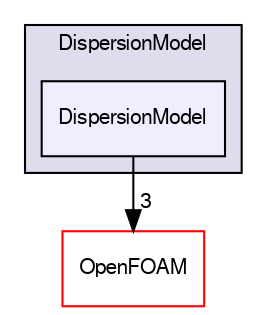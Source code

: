 digraph "src/lagrangian/intermediate/submodels/Kinematic/DispersionModel/DispersionModel" {
  bgcolor=transparent;
  compound=true
  node [ fontsize="10", fontname="FreeSans"];
  edge [ labelfontsize="10", labelfontname="FreeSans"];
  subgraph clusterdir_1a1b0db6ee4be96508c5925195e4b1da {
    graph [ bgcolor="#ddddee", pencolor="black", label="DispersionModel" fontname="FreeSans", fontsize="10", URL="dir_1a1b0db6ee4be96508c5925195e4b1da.html"]
  dir_6d2491821f2143f59278e5b5f1498c55 [shape=box, label="DispersionModel", style="filled", fillcolor="#eeeeff", pencolor="black", URL="dir_6d2491821f2143f59278e5b5f1498c55.html"];
  }
  dir_c5473ff19b20e6ec4dfe5c310b3778a8 [shape=box label="OpenFOAM" color="red" URL="dir_c5473ff19b20e6ec4dfe5c310b3778a8.html"];
  dir_6d2491821f2143f59278e5b5f1498c55->dir_c5473ff19b20e6ec4dfe5c310b3778a8 [headlabel="3", labeldistance=1.5 headhref="dir_001351_001732.html"];
}
